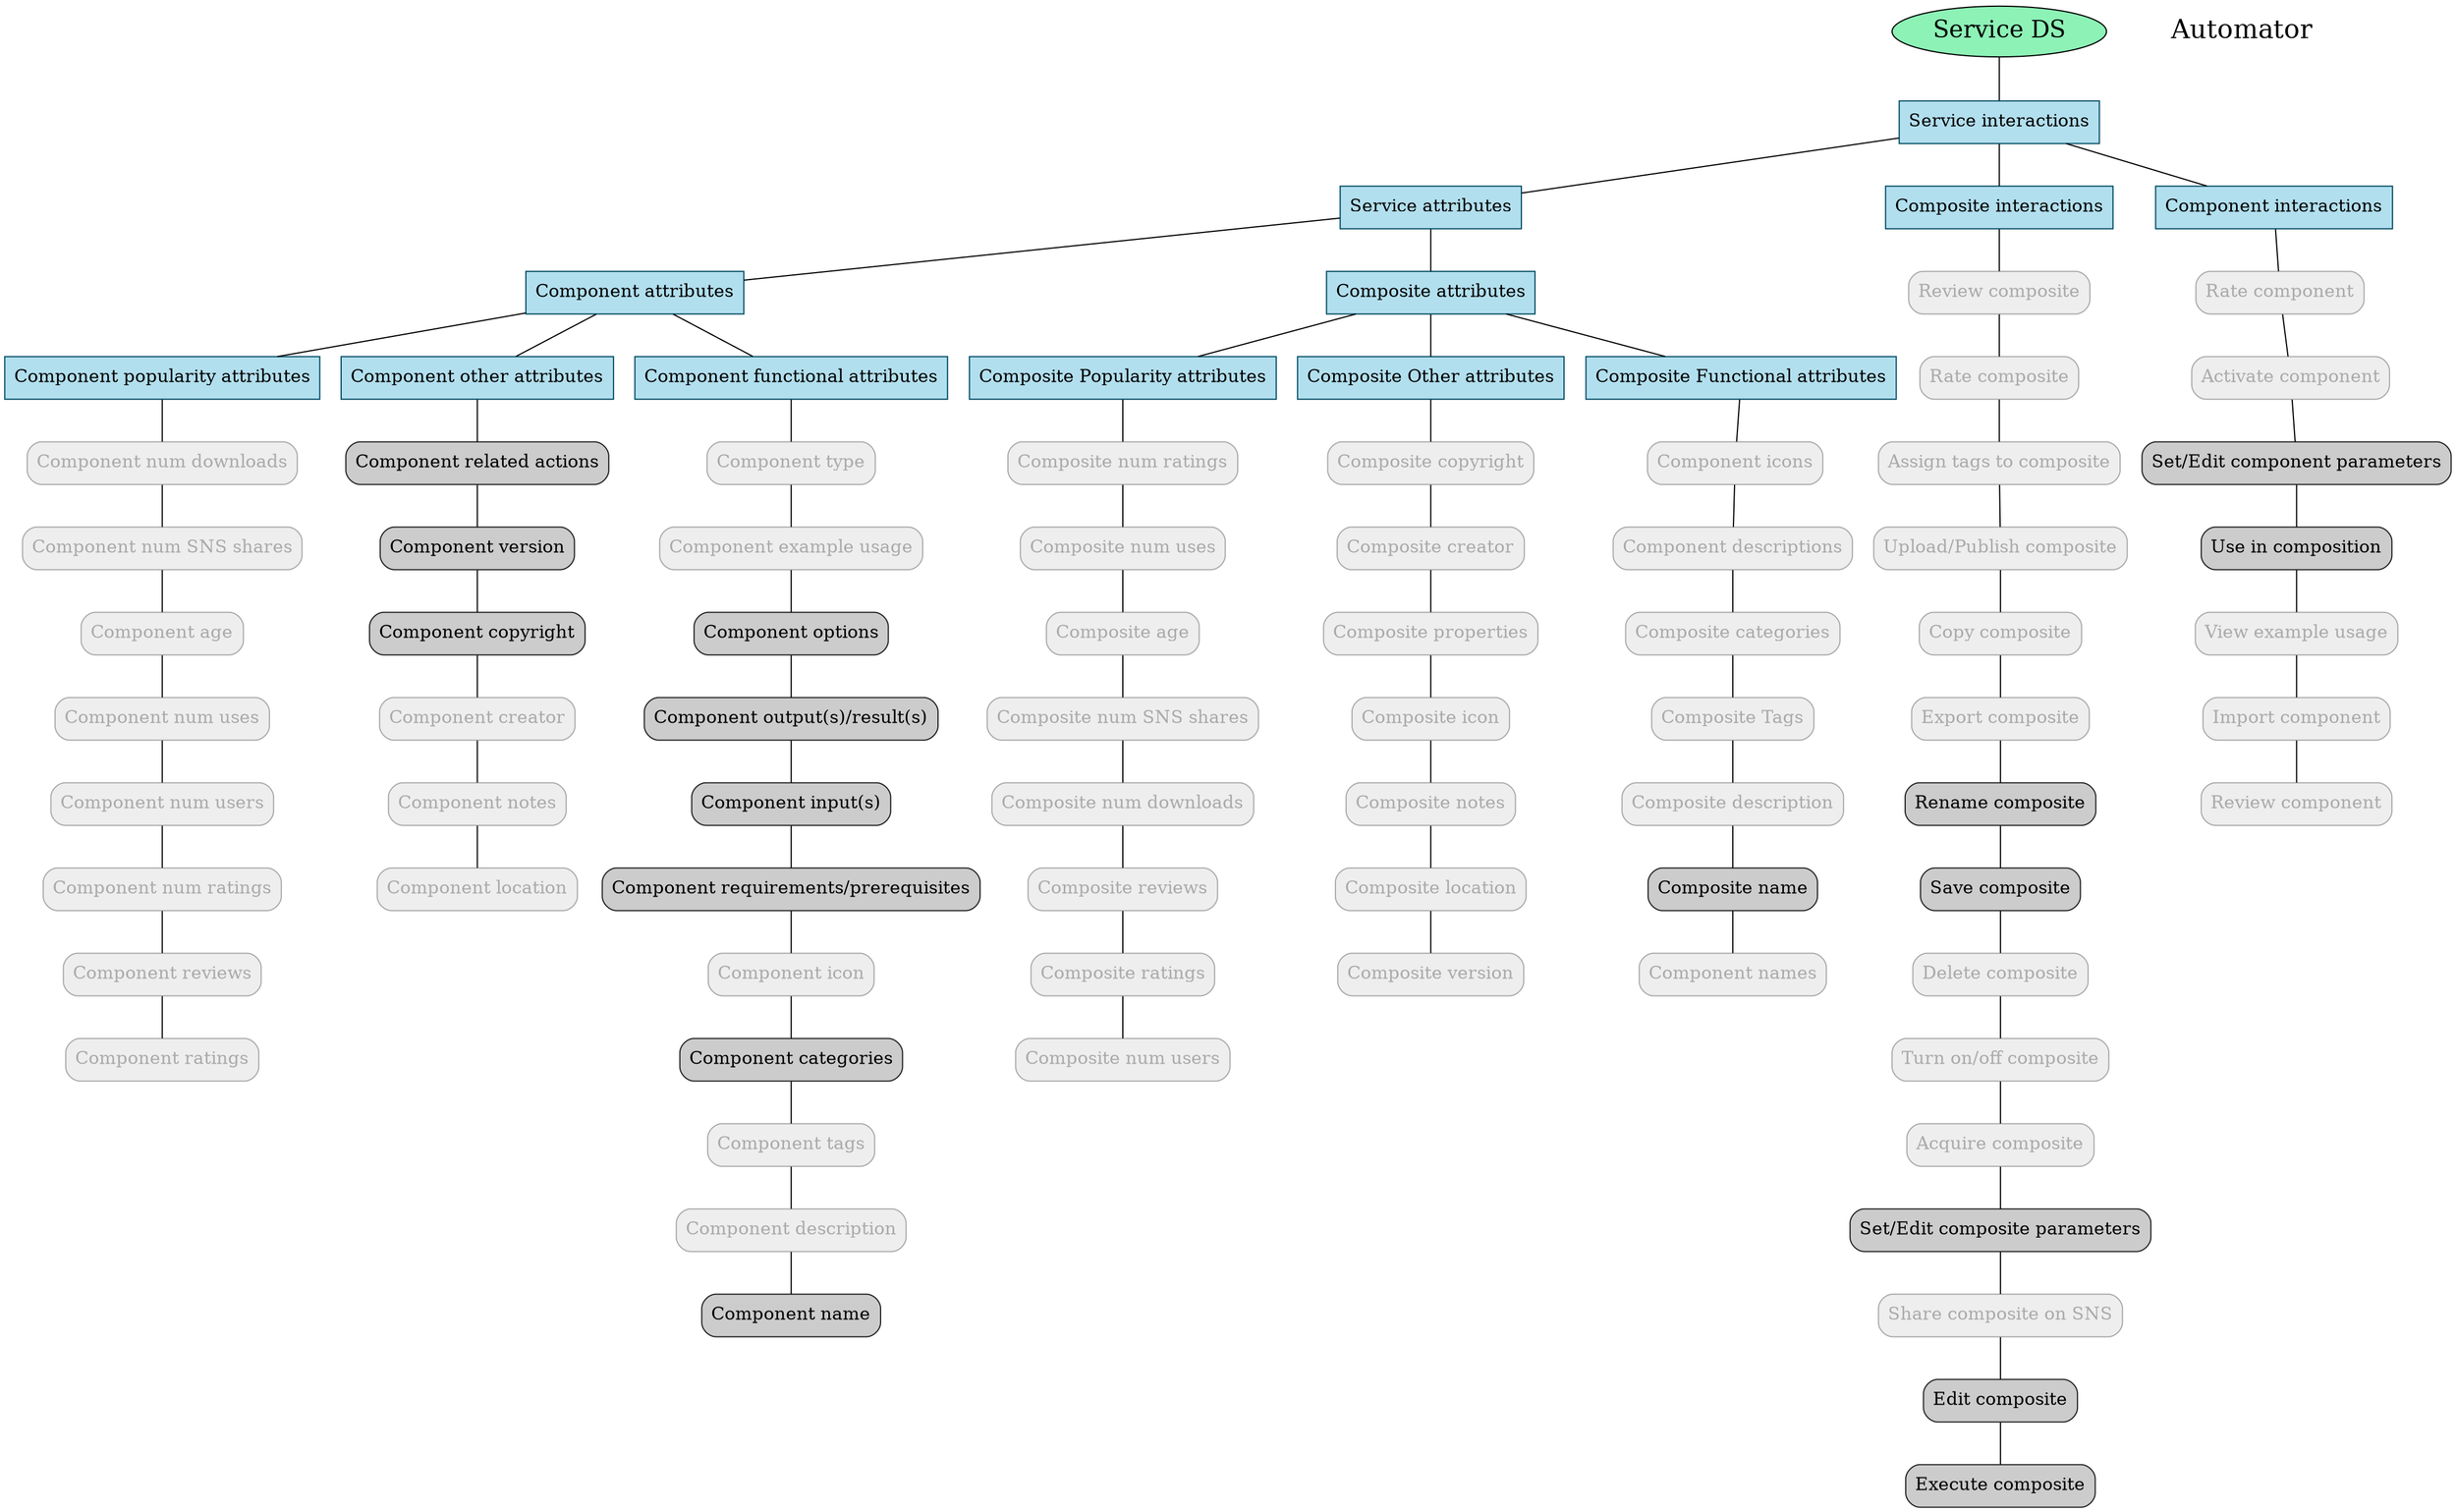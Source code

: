 digraph output {node [color="047b35",fillcolor="#8df2b6",style=filled fontsize="20"];
"Service DS"node [color="#FFFFFF",fillcolor="#FFFFFF",style=filled, fontcolor="#000000" fontsize="22"]; 
 "Automator" 



node[shape=box,color="#004a63",fillcolor=lightblue2,style=filled fontsize="15"];
"Service interactions","Component attributes","Service attributes","Composite attributes","Composite Popularity attributes","Composite Other attributes","Composite Functional attributes","Composite interactions","Component interactions","Component popularity attributes","Component other attributes","Component functional attributes"

node [color="#222222", style="rounded,filled", shape=rect, fontcolor="#000000", fillcolor="#CCCCCC"];
"Component related actions","Component version","Component options","Component output(s)/result(s)","Component input(s)","Component requirements/prerequisites","Composite name","Rename composite","Save composite","Set/Edit composite parameters","Edit composite","Execute composite","Set/Edit component parameters","Use in composition","Component copyright","Component categories","Component name"

node [color="#AAAAAA", style="rounded,filled", shape=rect, fontcolor="#AAAAAA", fillcolor="#EEEEEE"];
"Rate component","Component type","Composite num ratings","Review composite","Rate composite","Component num downloads","Component num SNS shares","Component age","Component num uses","Assign tags to composite","Component num users","Component num ratings","Composite copyright","Composite creator","Composite properties","Composite icon","Component icons","Component descriptions","Component example usage","Composite categories","Composite Tags","Composite description","Composite num uses","Composite age","Composite num SNS shares","Composite num downloads","Composite reviews","Composite ratings","Upload/Publish composite","Copy composite","Export composite","Component names","Delete composite","Turn on/off composite","Acquire composite","Share composite on SNS","Activate component","Composite notes","Composite location","Component reviews","Component ratings","Component creator","Composite version","Component icon","Component notes","Component location","Component tags","Component description","View example usage","Import component","Composite num users","Review component"



"Service DS"->"Service interactions" [arrowhead=none]
"Service attributes"->"Component attributes" [arrowhead=none]
"Service attributes"->"Composite attributes" [arrowhead=none]
"Composite attributes"->"Composite Popularity attributes" [arrowhead=none]
"Composite attributes"->"Composite Other attributes" [arrowhead=none]
"Composite attributes"->"Composite Functional attributes" [arrowhead=none]
"Service interactions"->"Service attributes" [arrowhead=none]
"Service interactions"->"Composite interactions" [arrowhead=none]
"Service interactions"->"Component interactions" [arrowhead=none]
"Component attributes"->"Component popularity attributes" [arrowhead=none]
"Component attributes"->"Component other attributes" [arrowhead=none]
"Component attributes"->"Component functional attributes" [arrowhead=none]
"Component interactions"->"Rate component"->"Activate component"->"Set/Edit component parameters"->"Use in composition"->"View example usage"->"Import component"->"Review component" [arrowhead=none]
"Component functional attributes"->"Component type"->"Component example usage"->"Component options"->"Component output(s)/result(s)"->"Component input(s)"->"Component requirements/prerequisites"->"Component icon"->"Component categories"->"Component tags"->"Component description"->"Component name" [arrowhead=none]
"Composite Popularity attributes"->"Composite num ratings"->"Composite num uses"->"Composite age"->"Composite num SNS shares"->"Composite num downloads"->"Composite reviews"->"Composite ratings"->"Composite num users" [arrowhead=none]
"Composite interactions"->"Review composite"->"Rate composite"->"Assign tags to composite"->"Upload/Publish composite"->"Copy composite"->"Export composite"->"Rename composite"->"Save composite"->"Delete composite"->"Turn on/off composite"->"Acquire composite"->"Set/Edit composite parameters"->"Share composite on SNS"->"Edit composite"->"Execute composite" [arrowhead=none]
"Component popularity attributes"->"Component num downloads"->"Component num SNS shares"->"Component age"->"Component num uses"->"Component num users"->"Component num ratings"->"Component reviews"->"Component ratings" [arrowhead=none]
"Component other attributes"->"Component related actions"->"Component version"->"Component copyright"->"Component creator"->"Component notes"->"Component location" [arrowhead=none]
"Composite Other attributes"->"Composite copyright"->"Composite creator"->"Composite properties"->"Composite icon"->"Composite notes"->"Composite location"->"Composite version" [arrowhead=none]
"Composite Functional attributes"->"Component icons"->"Component descriptions"->"Composite categories"->"Composite Tags"->"Composite description"->"Composite name"->"Component names" [arrowhead=none]}